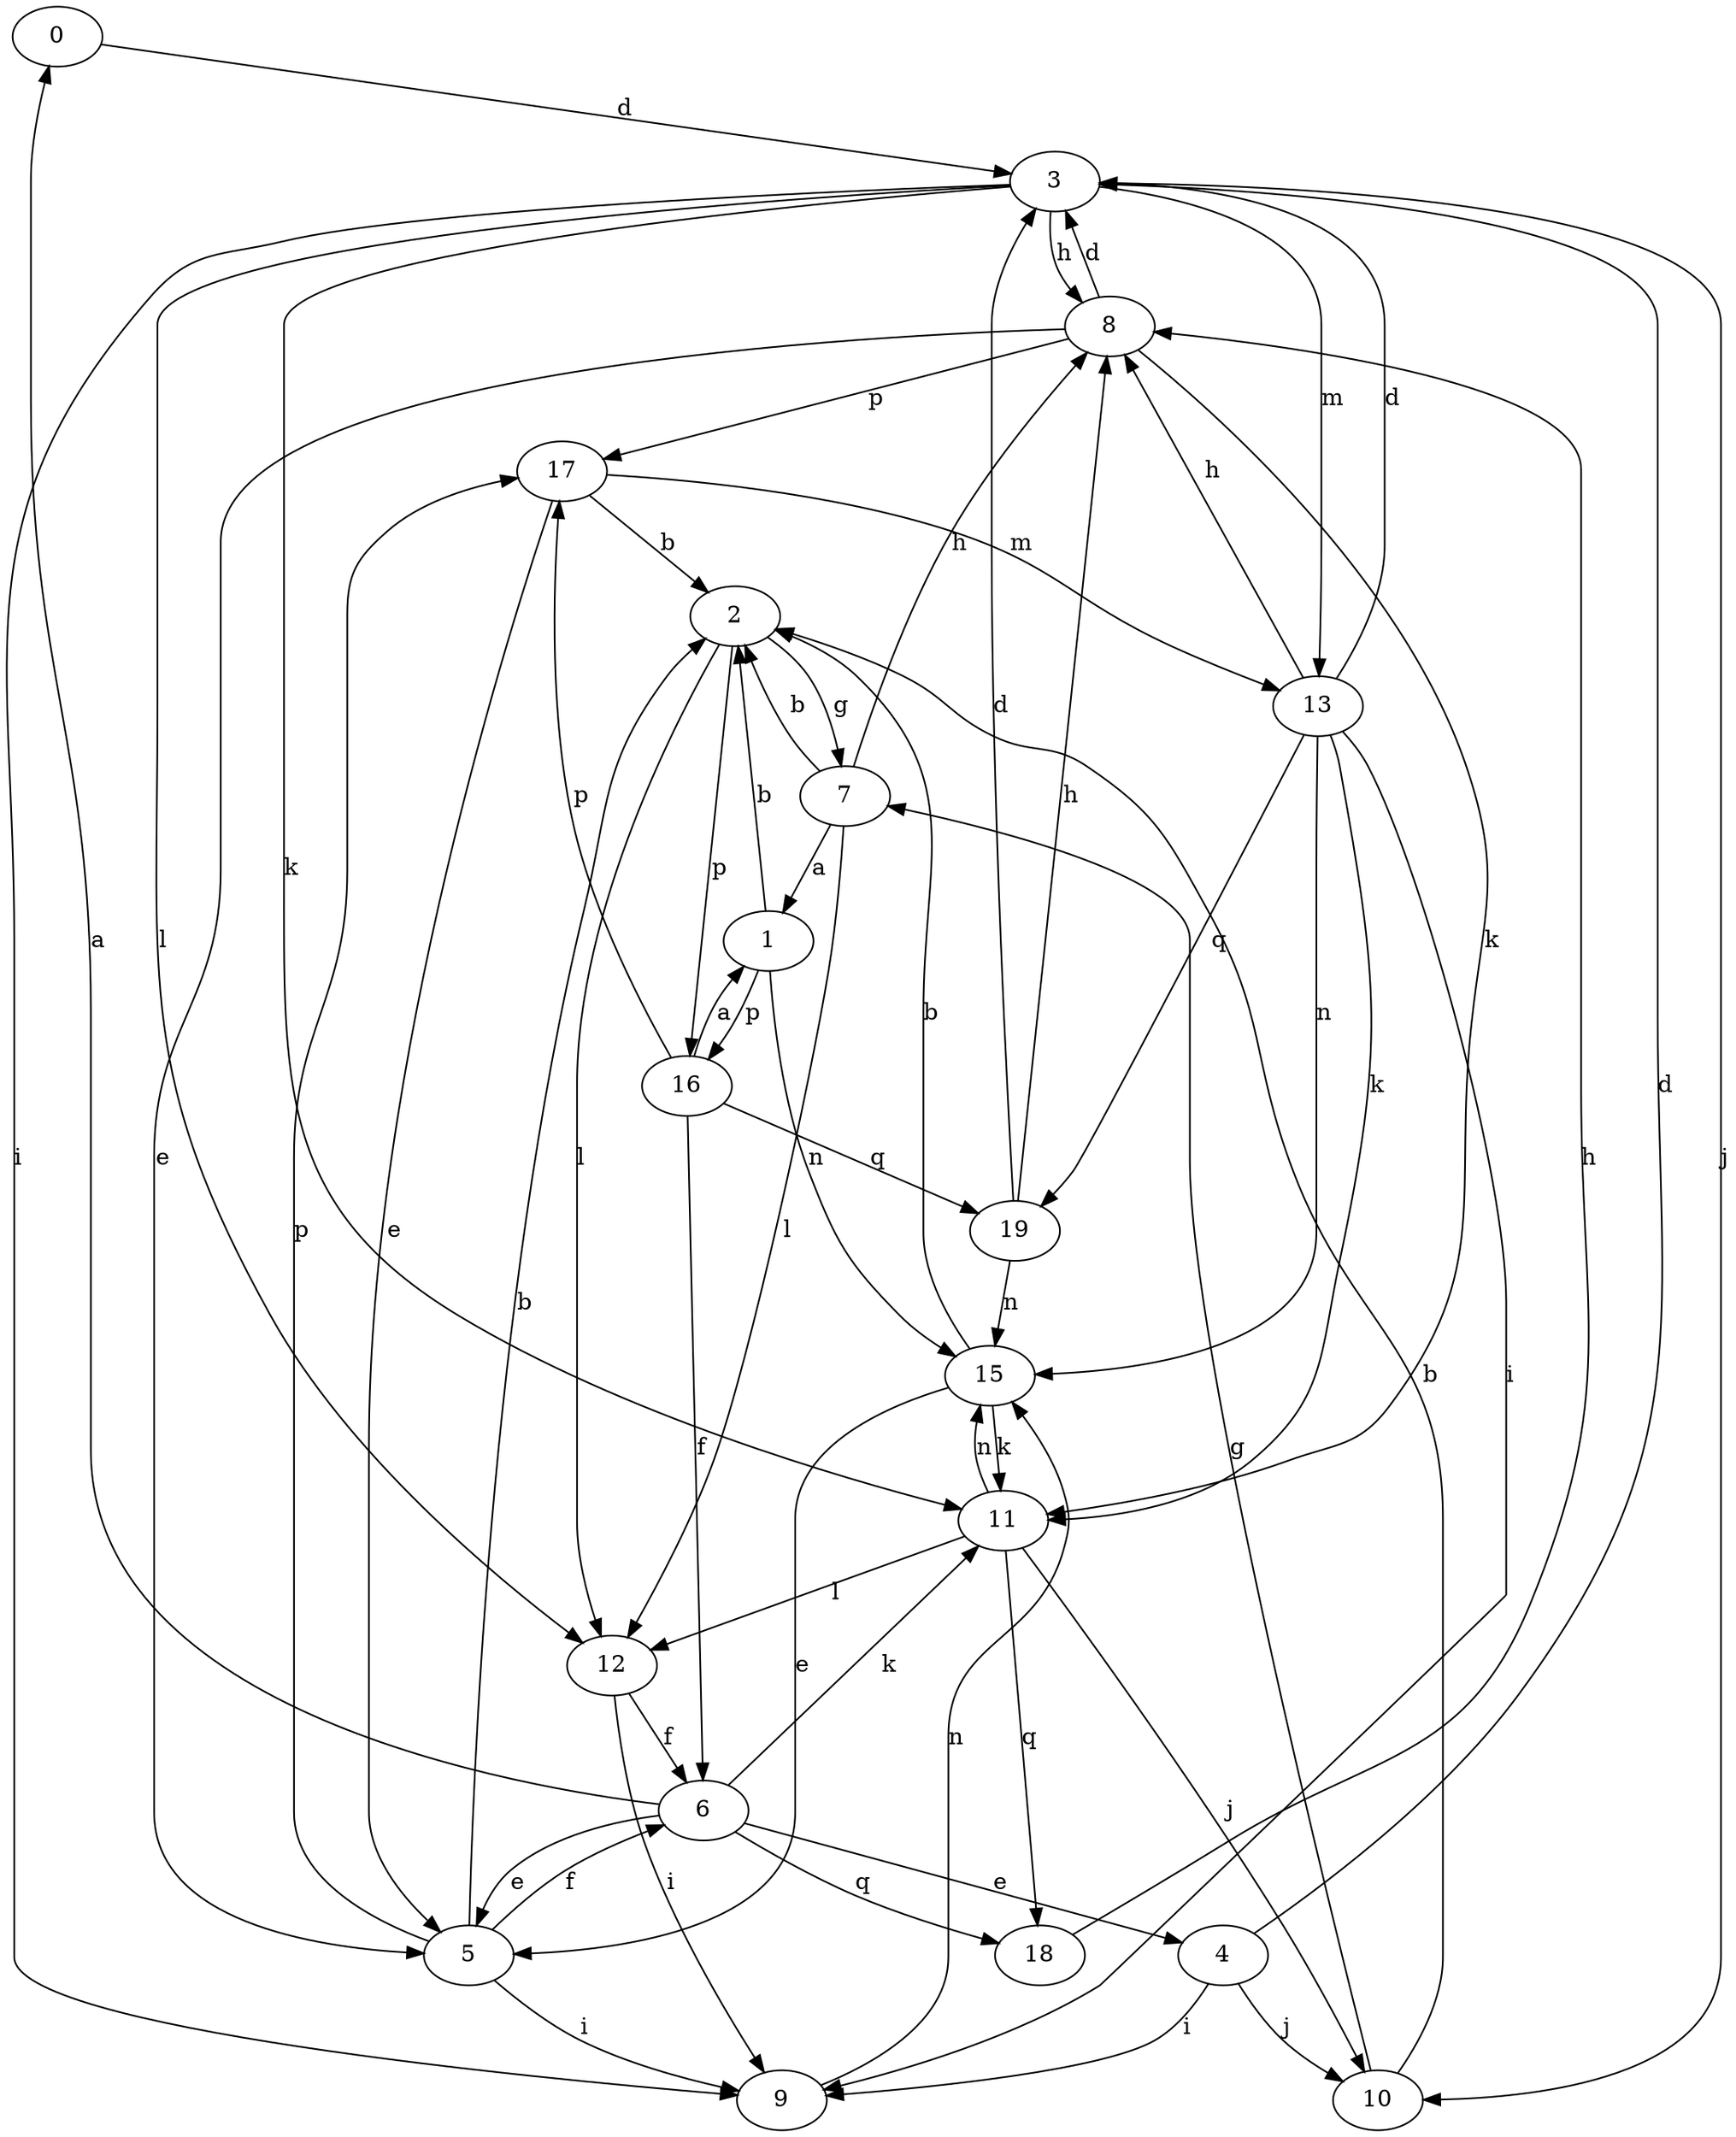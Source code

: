 strict digraph  {
0;
1;
2;
3;
4;
5;
6;
7;
8;
9;
10;
11;
12;
13;
15;
16;
17;
18;
19;
0 -> 3  [label=d];
1 -> 2  [label=b];
1 -> 15  [label=n];
1 -> 16  [label=p];
2 -> 7  [label=g];
2 -> 12  [label=l];
2 -> 16  [label=p];
3 -> 8  [label=h];
3 -> 9  [label=i];
3 -> 10  [label=j];
3 -> 11  [label=k];
3 -> 12  [label=l];
3 -> 13  [label=m];
4 -> 3  [label=d];
4 -> 9  [label=i];
4 -> 10  [label=j];
5 -> 2  [label=b];
5 -> 6  [label=f];
5 -> 9  [label=i];
5 -> 17  [label=p];
6 -> 0  [label=a];
6 -> 4  [label=e];
6 -> 5  [label=e];
6 -> 11  [label=k];
6 -> 18  [label=q];
7 -> 1  [label=a];
7 -> 2  [label=b];
7 -> 8  [label=h];
7 -> 12  [label=l];
8 -> 3  [label=d];
8 -> 5  [label=e];
8 -> 11  [label=k];
8 -> 17  [label=p];
9 -> 15  [label=n];
10 -> 2  [label=b];
10 -> 7  [label=g];
11 -> 10  [label=j];
11 -> 12  [label=l];
11 -> 15  [label=n];
11 -> 18  [label=q];
12 -> 6  [label=f];
12 -> 9  [label=i];
13 -> 3  [label=d];
13 -> 8  [label=h];
13 -> 9  [label=i];
13 -> 11  [label=k];
13 -> 15  [label=n];
13 -> 19  [label=q];
15 -> 2  [label=b];
15 -> 5  [label=e];
15 -> 11  [label=k];
16 -> 1  [label=a];
16 -> 6  [label=f];
16 -> 17  [label=p];
16 -> 19  [label=q];
17 -> 2  [label=b];
17 -> 5  [label=e];
17 -> 13  [label=m];
18 -> 8  [label=h];
19 -> 3  [label=d];
19 -> 8  [label=h];
19 -> 15  [label=n];
}
